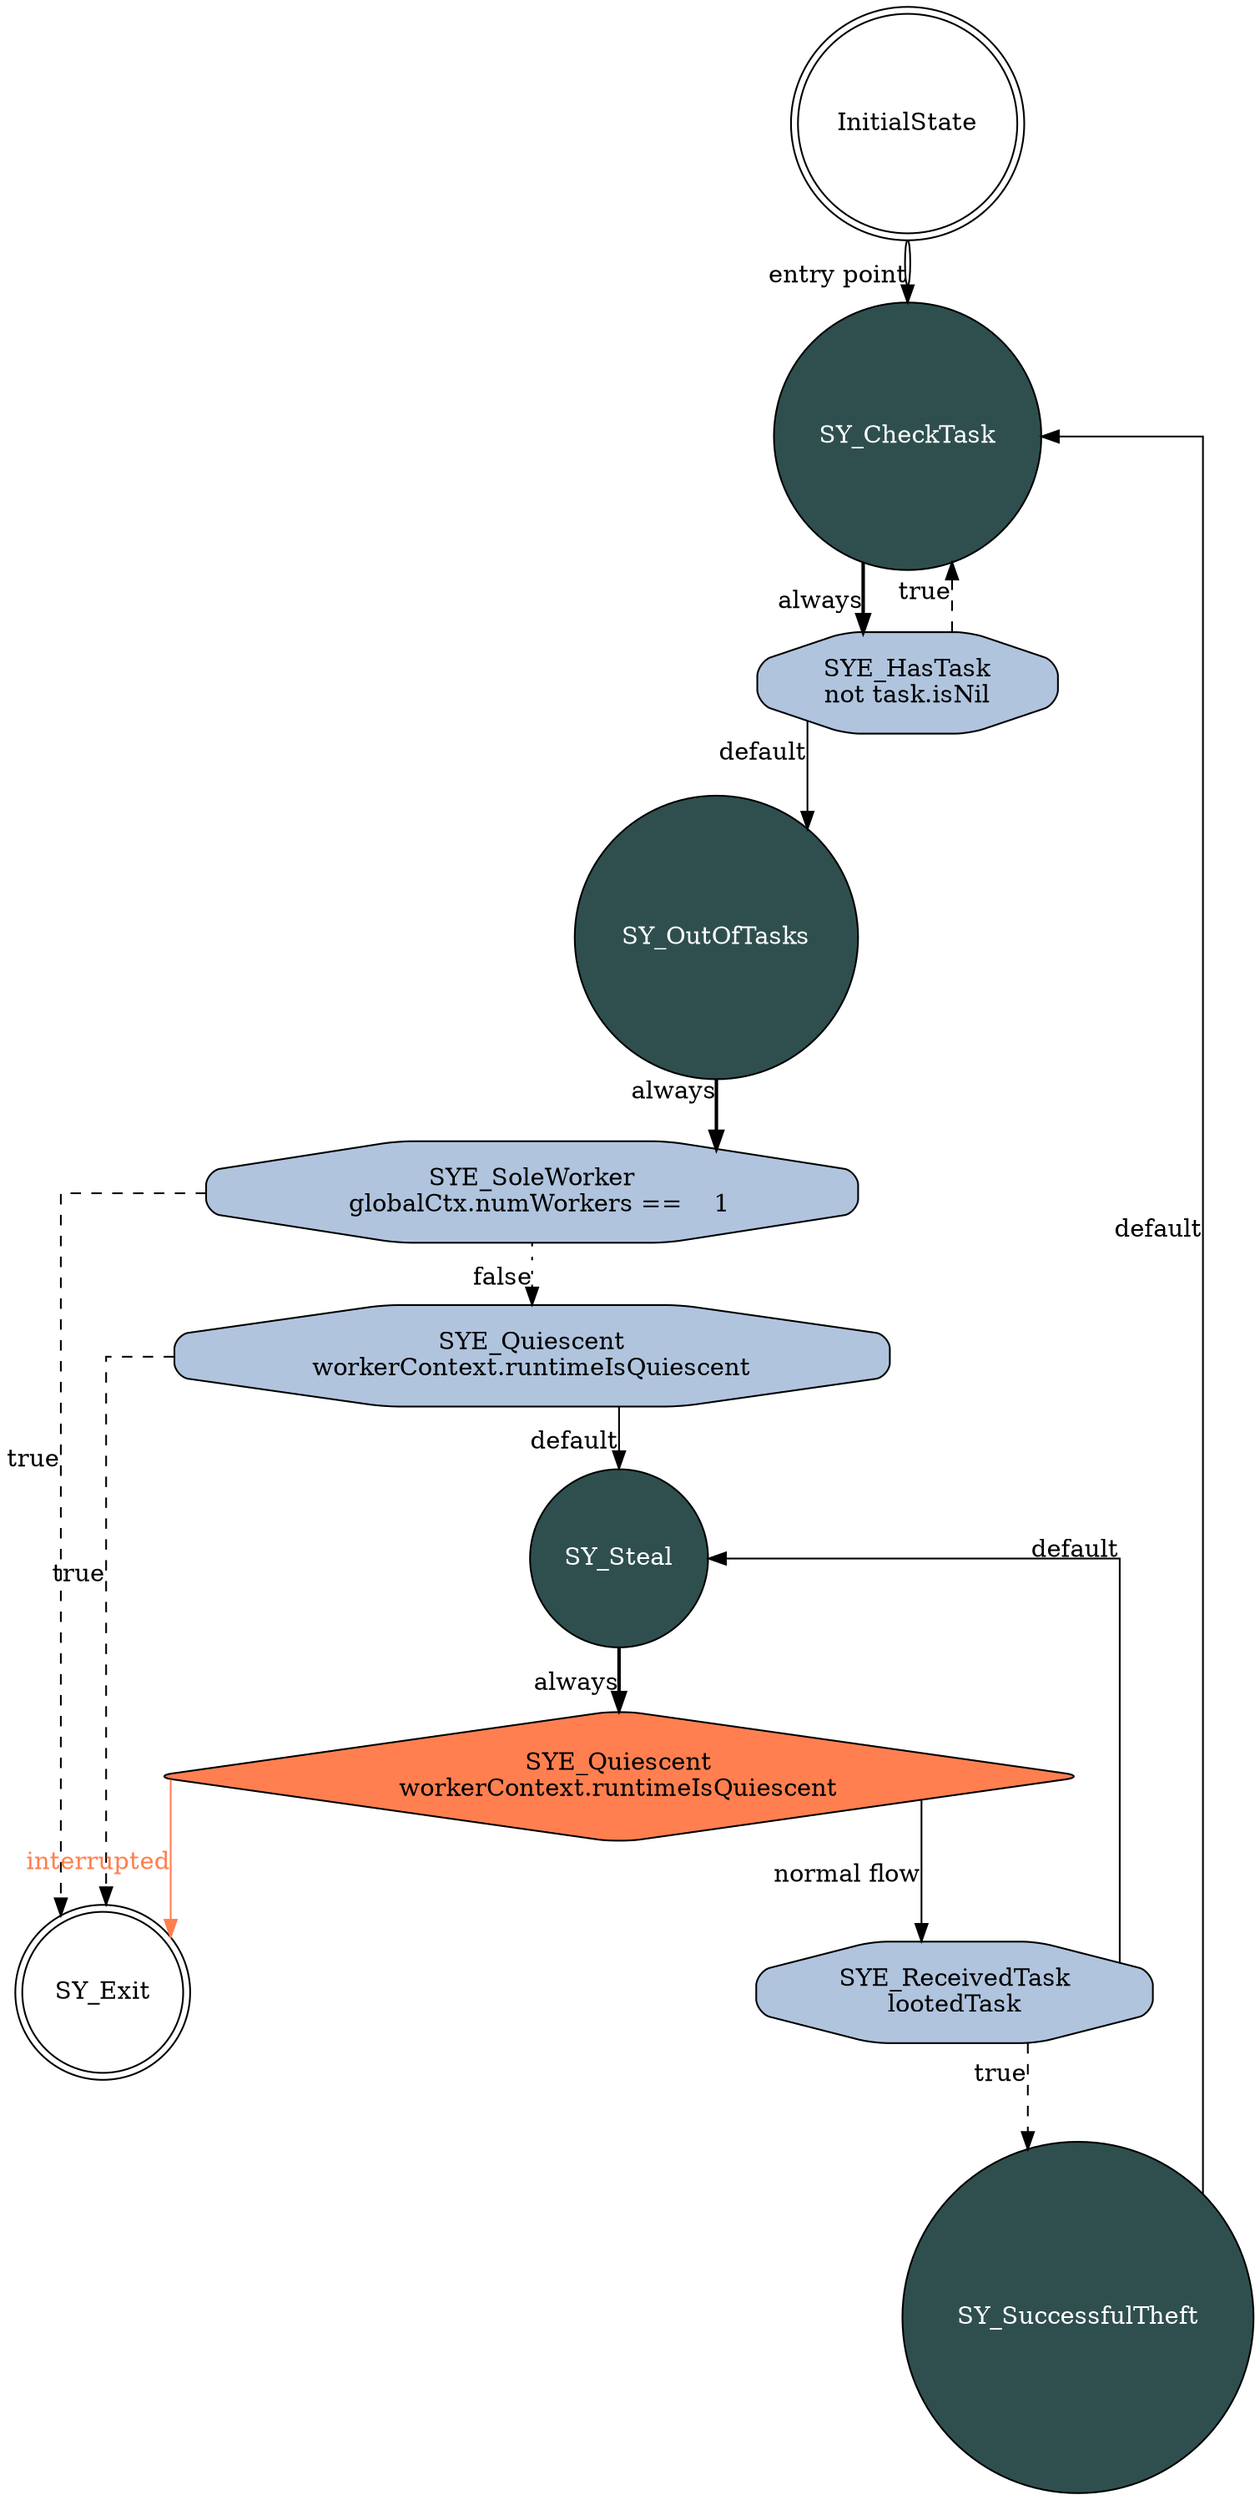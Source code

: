digraph syncRootFSA{
    splines=ortho;
    node [shape = doublecircle]; InitialState SY_Exit;
    node [shape = circle, fontcolor=white, fillcolor=darkslategrey, style="filled"]; SY_OutOfTasks SY_CheckTask SY_SuccessfulTheft SY_Steal;
    InitialState -> SY_CheckTask [color="black:invis:black", xlabel="entry point"];
    node [shape = octagon, fontcolor=black, fillcolor=lightsteelblue, style="rounded,filled"]; SY_OutOfTasks_SYE_SoleWorker SY_OutOfTasks_SYE_Quiescent SY_CheckTask_SYE_HasTask SY_Steal_SYE_ReceivedTask ;
    node [shape = diamond, fontcolor=black, fillcolor=coral, style="rounded,filled"]; SY_Steal_SYE_Quiescent ;
    SY_OutOfTasks_SYE_SoleWorker [label="SYE_SoleWorker\n  globalCtx.numWorkers ==    1"];
    SY_OutOfTasks_SYE_Quiescent [label="SYE_Quiescent\nworkerContext.runtimeIsQuiescent"];
    SY_CheckTask_SYE_HasTask [label="SYE_HasTask\nnot task.isNil"];
    SY_Steal_SYE_ReceivedTask [label="SYE_ReceivedTask\nlootedTask"];
    SY_Steal_SYE_Quiescent [label="SYE_Quiescent\nworkerContext.runtimeIsQuiescent"];
    SY_OutOfTasks -> SY_OutOfTasks_SYE_SoleWorker[style=bold, xlabel="always"];
    SY_OutOfTasks_SYE_SoleWorker -> SY_Exit [style=dashed, xlabel="true"];
    SY_OutOfTasks_SYE_SoleWorker -> SY_OutOfTasks_SYE_Quiescent[style=dotted, xlabel="false"];
    SY_OutOfTasks_SYE_Quiescent -> SY_Exit [style=dashed, xlabel="true"];
    SY_OutOfTasks_SYE_Quiescent -> SY_Steal [xlabel="default"];
    SY_CheckTask -> SY_CheckTask_SYE_HasTask[style=bold, xlabel="always"];
    SY_CheckTask_SYE_HasTask -> SY_CheckTask [style=dashed, xlabel="true"];
    SY_CheckTask_SYE_HasTask -> SY_OutOfTasks [xlabel="default"];
    SY_SuccessfulTheft -> SY_CheckTask [xlabel="default"];
    SY_Steal -> SY_Steal_SYE_Quiescent[style=bold, xlabel="always"];
    SY_Steal_SYE_Quiescent -> SY_Exit [color="coral", fontcolor="coral", xlabel="interrupted"];
    SY_Steal_SYE_Quiescent -> SY_Steal_SYE_ReceivedTask[xlabel="normal flow"];
    SY_Steal_SYE_ReceivedTask -> SY_SuccessfulTheft [style=dashed, xlabel="true"];
    SY_Steal_SYE_ReceivedTask -> SY_Steal [xlabel="default"];
}
